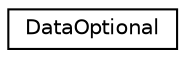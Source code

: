 digraph "Graphical Class Hierarchy"
{
 // LATEX_PDF_SIZE
  edge [fontname="Helvetica",fontsize="10",labelfontname="Helvetica",labelfontsize="10"];
  node [fontname="Helvetica",fontsize="10",shape=record];
  rankdir="LR";
  Node0 [label="DataOptional",height=0.2,width=0.4,color="black", fillcolor="white", style="filled",URL="$structDataOptional.html",tooltip=" "];
}

